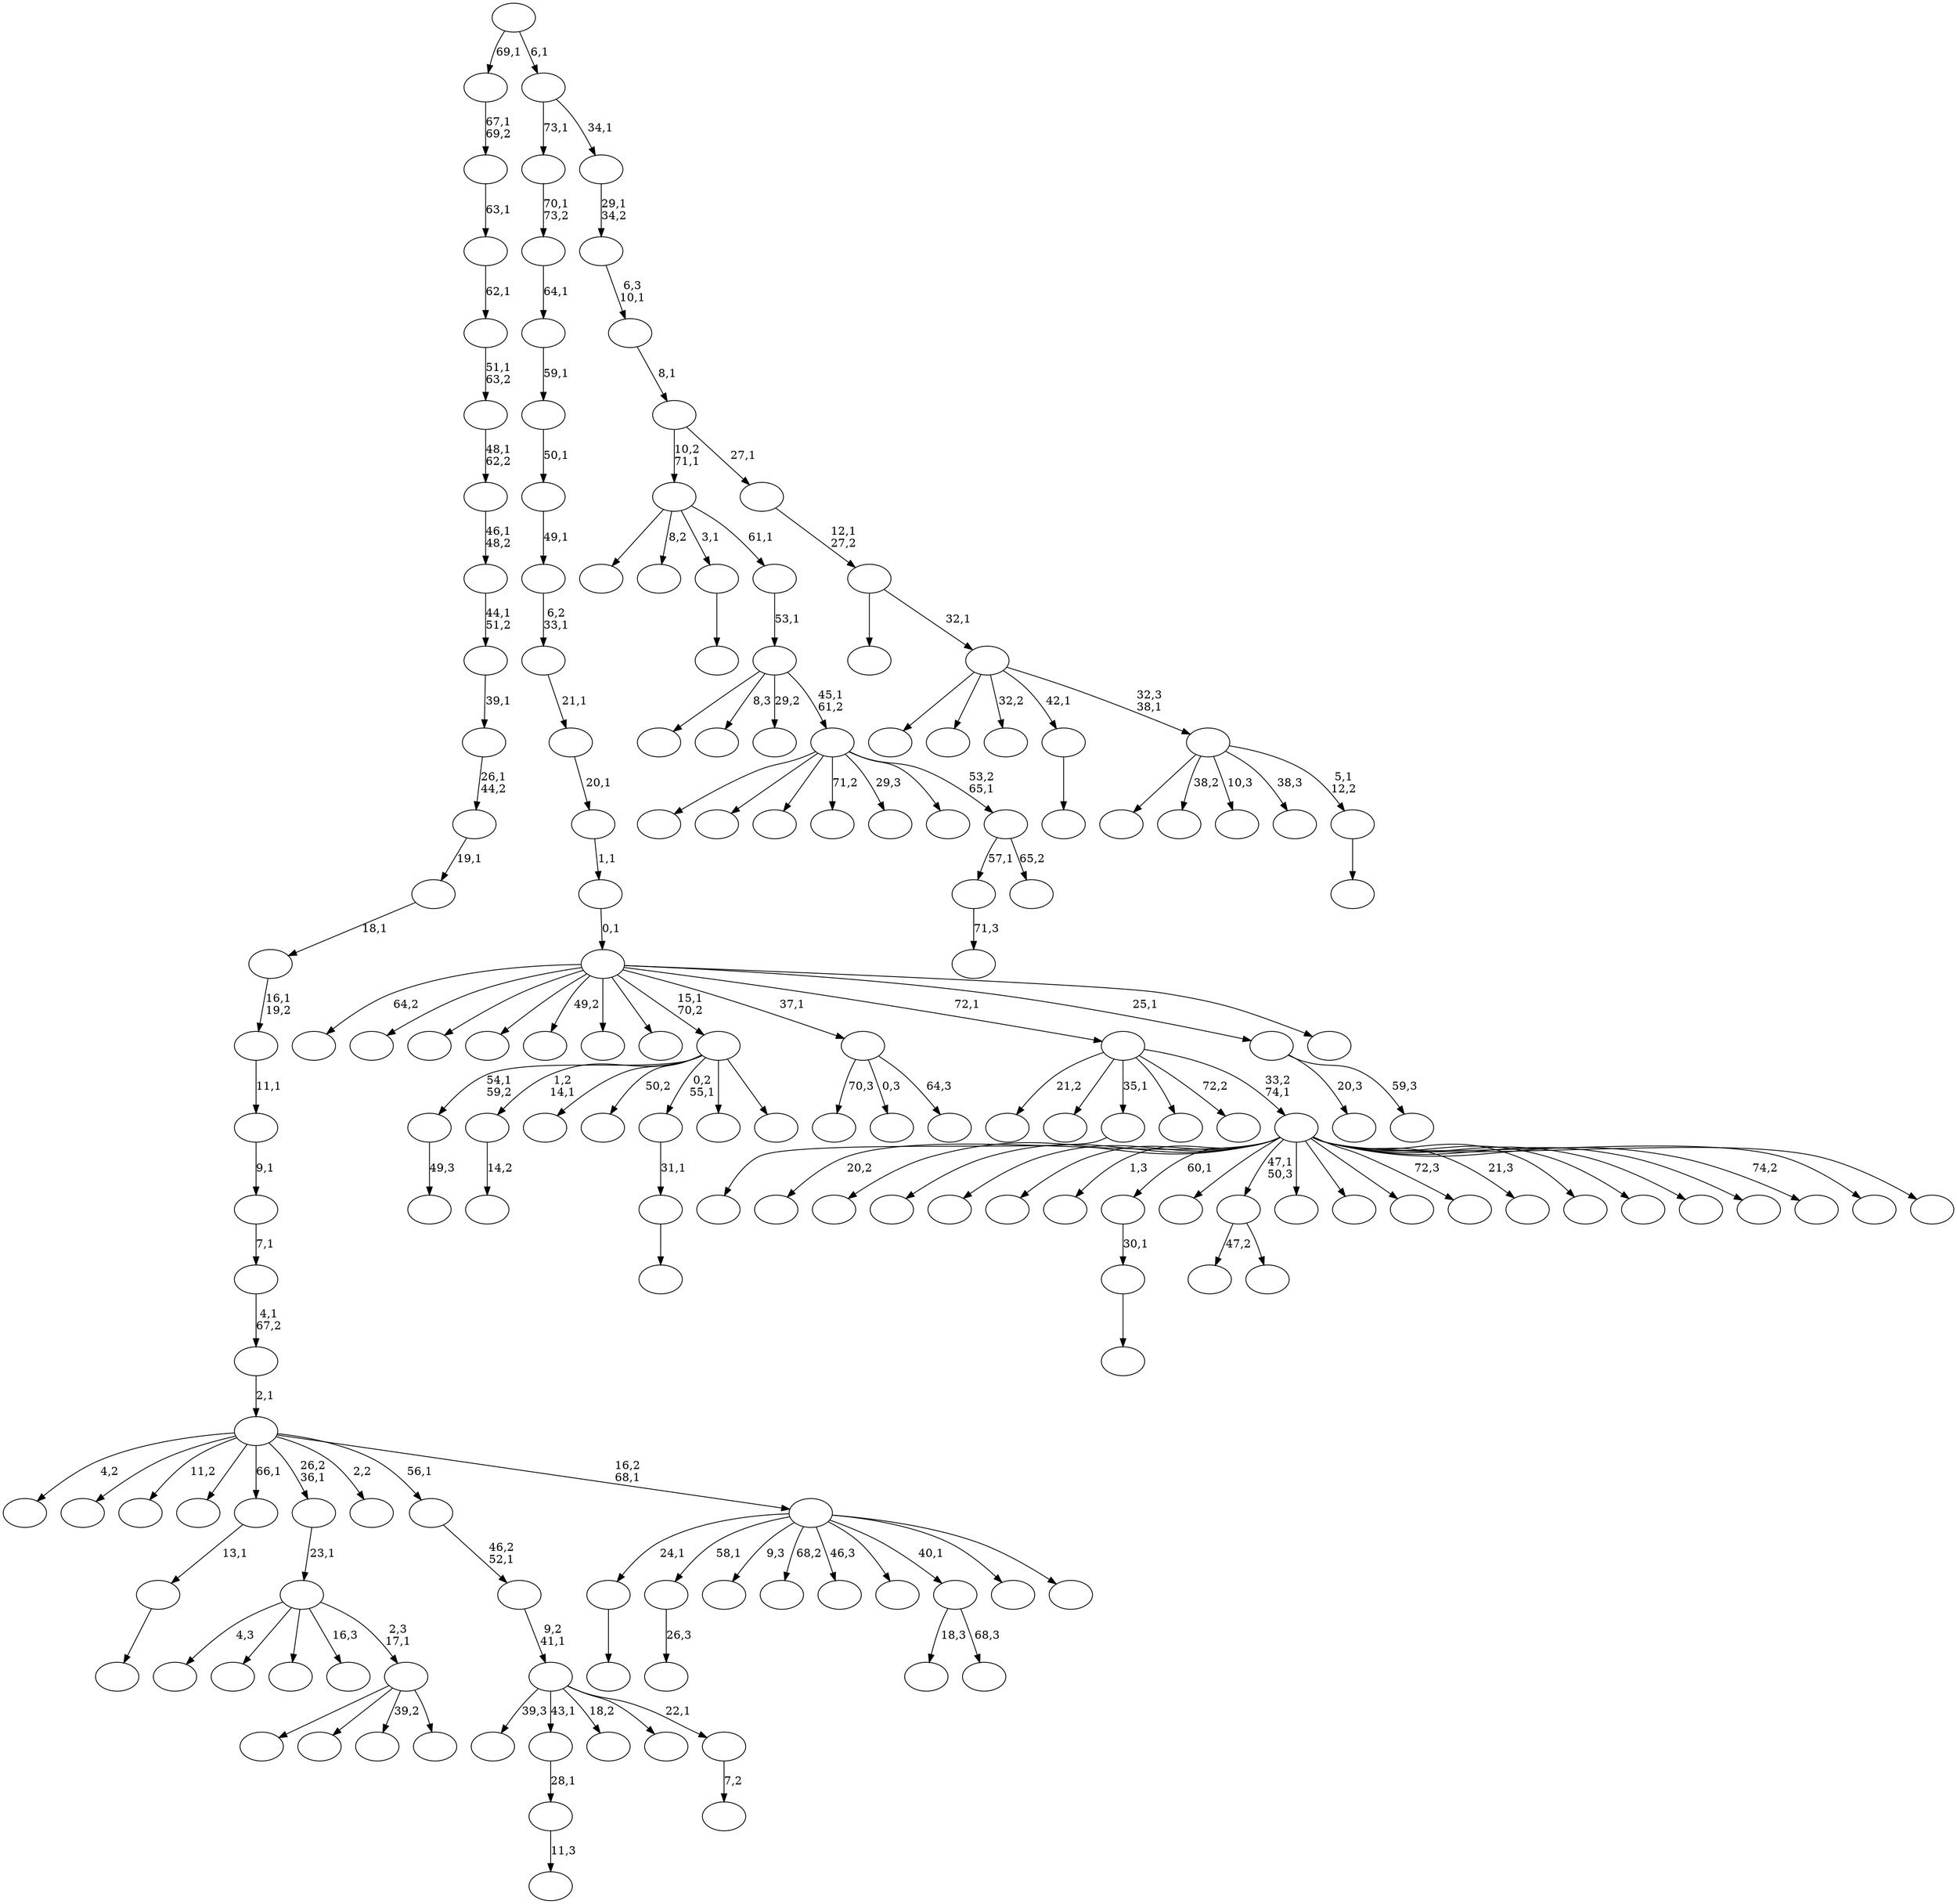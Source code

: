 digraph T {
	175 [label=""]
	174 [label=""]
	173 [label=""]
	172 [label=""]
	171 [label=""]
	170 [label=""]
	169 [label=""]
	168 [label=""]
	167 [label=""]
	166 [label=""]
	165 [label=""]
	164 [label=""]
	163 [label=""]
	162 [label=""]
	161 [label=""]
	160 [label=""]
	159 [label=""]
	158 [label=""]
	157 [label=""]
	156 [label=""]
	155 [label=""]
	154 [label=""]
	153 [label=""]
	152 [label=""]
	151 [label=""]
	150 [label=""]
	149 [label=""]
	148 [label=""]
	147 [label=""]
	146 [label=""]
	145 [label=""]
	144 [label=""]
	143 [label=""]
	142 [label=""]
	141 [label=""]
	140 [label=""]
	139 [label=""]
	138 [label=""]
	137 [label=""]
	136 [label=""]
	135 [label=""]
	134 [label=""]
	133 [label=""]
	132 [label=""]
	131 [label=""]
	130 [label=""]
	129 [label=""]
	128 [label=""]
	127 [label=""]
	126 [label=""]
	125 [label=""]
	124 [label=""]
	123 [label=""]
	122 [label=""]
	121 [label=""]
	120 [label=""]
	119 [label=""]
	118 [label=""]
	117 [label=""]
	116 [label=""]
	115 [label=""]
	114 [label=""]
	113 [label=""]
	112 [label=""]
	111 [label=""]
	110 [label=""]
	109 [label=""]
	108 [label=""]
	107 [label=""]
	106 [label=""]
	105 [label=""]
	104 [label=""]
	103 [label=""]
	102 [label=""]
	101 [label=""]
	100 [label=""]
	99 [label=""]
	98 [label=""]
	97 [label=""]
	96 [label=""]
	95 [label=""]
	94 [label=""]
	93 [label=""]
	92 [label=""]
	91 [label=""]
	90 [label=""]
	89 [label=""]
	88 [label=""]
	87 [label=""]
	86 [label=""]
	85 [label=""]
	84 [label=""]
	83 [label=""]
	82 [label=""]
	81 [label=""]
	80 [label=""]
	79 [label=""]
	78 [label=""]
	77 [label=""]
	76 [label=""]
	75 [label=""]
	74 [label=""]
	73 [label=""]
	72 [label=""]
	71 [label=""]
	70 [label=""]
	69 [label=""]
	68 [label=""]
	67 [label=""]
	66 [label=""]
	65 [label=""]
	64 [label=""]
	63 [label=""]
	62 [label=""]
	61 [label=""]
	60 [label=""]
	59 [label=""]
	58 [label=""]
	57 [label=""]
	56 [label=""]
	55 [label=""]
	54 [label=""]
	53 [label=""]
	52 [label=""]
	51 [label=""]
	50 [label=""]
	49 [label=""]
	48 [label=""]
	47 [label=""]
	46 [label=""]
	45 [label=""]
	44 [label=""]
	43 [label=""]
	42 [label=""]
	41 [label=""]
	40 [label=""]
	39 [label=""]
	38 [label=""]
	37 [label=""]
	36 [label=""]
	35 [label=""]
	34 [label=""]
	33 [label=""]
	32 [label=""]
	31 [label=""]
	30 [label=""]
	29 [label=""]
	28 [label=""]
	27 [label=""]
	26 [label=""]
	25 [label=""]
	24 [label=""]
	23 [label=""]
	22 [label=""]
	21 [label=""]
	20 [label=""]
	19 [label=""]
	18 [label=""]
	17 [label=""]
	16 [label=""]
	15 [label=""]
	14 [label=""]
	13 [label=""]
	12 [label=""]
	11 [label=""]
	10 [label=""]
	9 [label=""]
	8 [label=""]
	7 [label=""]
	6 [label=""]
	5 [label=""]
	4 [label=""]
	3 [label=""]
	2 [label=""]
	1 [label=""]
	0 [label=""]
	171 -> 172 [label="49,3"]
	159 -> 160 [label="14,2"]
	154 -> 155 [label=""]
	153 -> 154 [label="30,1"]
	147 -> 148 [label=""]
	142 -> 175 [label="47,2"]
	142 -> 143 [label=""]
	136 -> 137 [label="26,3"]
	134 -> 135 [label="71,3"]
	119 -> 120 [label=""]
	104 -> 105 [label="11,3"]
	103 -> 104 [label="28,1"]
	99 -> 100 [label=""]
	98 -> 99 [label="31,1"]
	89 -> 90 [label=""]
	88 -> 89 [label="13,1"]
	82 -> 94 [label="18,3"]
	82 -> 83 [label="68,3"]
	77 -> 171 [label="54,1\n59,2"]
	77 -> 159 [label="1,2\n14,1"]
	77 -> 128 [label=""]
	77 -> 121 [label="50,2"]
	77 -> 98 [label="0,2\n55,1"]
	77 -> 96 [label=""]
	77 -> 78 [label=""]
	72 -> 73 [label=""]
	70 -> 173 [label="70,3"]
	70 -> 163 [label="0,3"]
	70 -> 71 [label="64,3"]
	68 -> 149 [label=""]
	68 -> 131 [label=""]
	68 -> 95 [label="39,2"]
	68 -> 69 [label=""]
	67 -> 174 [label="4,3"]
	67 -> 122 [label=""]
	67 -> 102 [label=""]
	67 -> 87 [label="16,3"]
	67 -> 68 [label="2,3\n17,1"]
	66 -> 67 [label="23,1"]
	63 -> 64 [label=""]
	58 -> 170 [label="20,2"]
	58 -> 165 [label=""]
	58 -> 164 [label=""]
	58 -> 162 [label=""]
	58 -> 158 [label=""]
	58 -> 156 [label="1,3"]
	58 -> 153 [label="60,1"]
	58 -> 150 [label=""]
	58 -> 142 [label="47,1\n50,3"]
	58 -> 139 [label=""]
	58 -> 127 [label=""]
	58 -> 125 [label=""]
	58 -> 110 [label="72,3"]
	58 -> 107 [label="21,3"]
	58 -> 101 [label=""]
	58 -> 92 [label=""]
	58 -> 85 [label=""]
	58 -> 76 [label=""]
	58 -> 74 [label="74,2"]
	58 -> 60 [label=""]
	58 -> 59 [label=""]
	57 -> 124 [label="21,2"]
	57 -> 123 [label=""]
	57 -> 119 [label="35,1"]
	57 -> 118 [label=""]
	57 -> 116 [label="72,2"]
	57 -> 58 [label="33,2\n74,1"]
	55 -> 134 [label="57,1"]
	55 -> 56 [label="65,2"]
	54 -> 169 [label=""]
	54 -> 166 [label=""]
	54 -> 115 [label=""]
	54 -> 111 [label="71,2"]
	54 -> 106 [label="29,3"]
	54 -> 84 [label=""]
	54 -> 55 [label="53,2\n65,1"]
	53 -> 140 [label=""]
	53 -> 129 [label="8,3"]
	53 -> 80 [label="29,2"]
	53 -> 54 [label="45,1\n61,2"]
	52 -> 53 [label="53,1"]
	51 -> 146 [label=""]
	51 -> 91 [label="8,2"]
	51 -> 72 [label="3,1"]
	51 -> 52 [label="61,1"]
	49 -> 114 [label="20,3"]
	49 -> 50 [label="59,3"]
	47 -> 48 [label="7,2"]
	46 -> 145 [label="39,3"]
	46 -> 103 [label="43,1"]
	46 -> 79 [label="18,2"]
	46 -> 75 [label=""]
	46 -> 47 [label="22,1"]
	45 -> 46 [label="9,2\n41,1"]
	44 -> 45 [label="46,2\n52,1"]
	42 -> 147 [label="24,1"]
	42 -> 136 [label="58,1"]
	42 -> 126 [label="9,3"]
	42 -> 112 [label="68,2"]
	42 -> 108 [label="46,3"]
	42 -> 93 [label=""]
	42 -> 82 [label="40,1"]
	42 -> 62 [label=""]
	42 -> 43 [label=""]
	41 -> 161 [label="4,2"]
	41 -> 132 [label=""]
	41 -> 117 [label="11,2"]
	41 -> 113 [label=""]
	41 -> 88 [label="66,1"]
	41 -> 66 [label="26,2\n36,1"]
	41 -> 61 [label="2,2"]
	41 -> 44 [label="56,1"]
	41 -> 42 [label="16,2\n68,1"]
	40 -> 41 [label="2,1"]
	39 -> 40 [label="4,1\n67,2"]
	38 -> 39 [label="7,1"]
	37 -> 38 [label="9,1"]
	36 -> 37 [label="11,1"]
	35 -> 36 [label="16,1\n19,2"]
	34 -> 35 [label="18,1"]
	33 -> 34 [label="19,1"]
	32 -> 33 [label="26,1\n44,2"]
	31 -> 32 [label="39,1"]
	30 -> 31 [label="44,1\n51,2"]
	29 -> 30 [label="46,1\n48,2"]
	28 -> 29 [label="48,1\n62,2"]
	27 -> 28 [label="51,1\n63,2"]
	26 -> 27 [label="62,1"]
	25 -> 26 [label="63,1"]
	24 -> 25 [label="67,1\n69,2"]
	22 -> 167 [label="64,2"]
	22 -> 157 [label=""]
	22 -> 151 [label=""]
	22 -> 144 [label=""]
	22 -> 109 [label="49,2"]
	22 -> 97 [label=""]
	22 -> 81 [label=""]
	22 -> 77 [label="15,1\n70,2"]
	22 -> 70 [label="37,1"]
	22 -> 57 [label="72,1"]
	22 -> 49 [label="25,1"]
	22 -> 23 [label=""]
	21 -> 22 [label="0,1"]
	20 -> 21 [label="1,1"]
	19 -> 20 [label="20,1"]
	18 -> 19 [label="21,1"]
	17 -> 18 [label="6,2\n33,1"]
	16 -> 17 [label="49,1"]
	15 -> 16 [label="50,1"]
	14 -> 15 [label="59,1"]
	13 -> 14 [label="64,1"]
	12 -> 13 [label="70,1\n73,2"]
	10 -> 11 [label=""]
	9 -> 152 [label=""]
	9 -> 138 [label="38,2"]
	9 -> 130 [label="10,3"]
	9 -> 86 [label="38,3"]
	9 -> 10 [label="5,1\n12,2"]
	8 -> 168 [label=""]
	8 -> 141 [label=""]
	8 -> 133 [label="32,2"]
	8 -> 63 [label="42,1"]
	8 -> 9 [label="32,3\n38,1"]
	7 -> 65 [label=""]
	7 -> 8 [label="32,1"]
	6 -> 7 [label="12,1\n27,2"]
	5 -> 51 [label="10,2\n71,1"]
	5 -> 6 [label="27,1"]
	4 -> 5 [label="8,1"]
	3 -> 4 [label="6,3\n10,1"]
	2 -> 3 [label="29,1\n34,2"]
	1 -> 12 [label="73,1"]
	1 -> 2 [label="34,1"]
	0 -> 24 [label="69,1"]
	0 -> 1 [label="6,1"]
}
